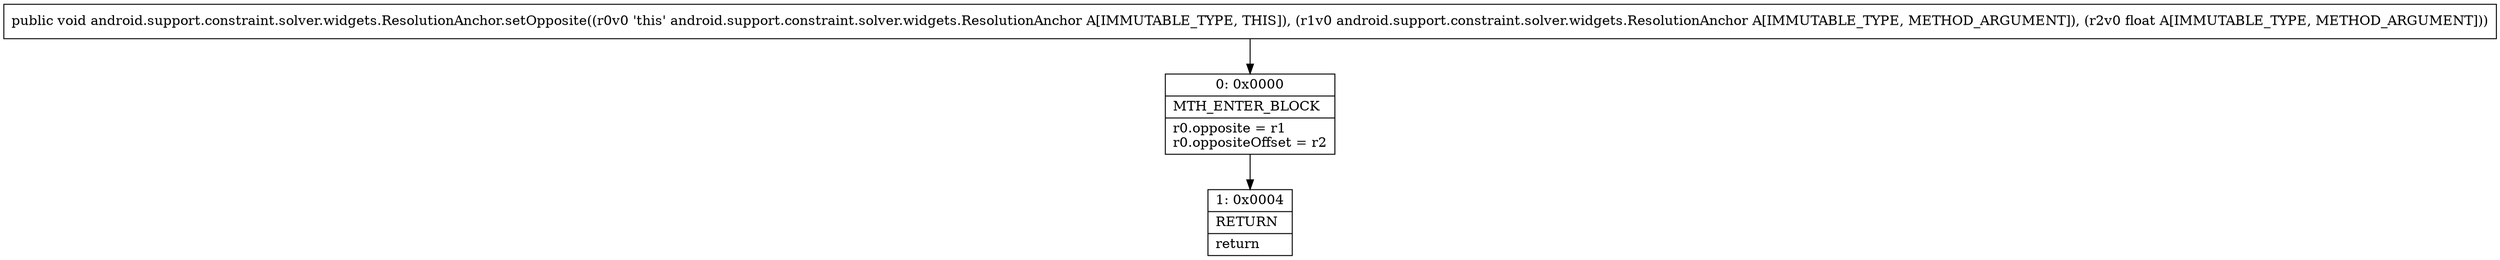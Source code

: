 digraph "CFG forandroid.support.constraint.solver.widgets.ResolutionAnchor.setOpposite(Landroid\/support\/constraint\/solver\/widgets\/ResolutionAnchor;F)V" {
Node_0 [shape=record,label="{0\:\ 0x0000|MTH_ENTER_BLOCK\l|r0.opposite = r1\lr0.oppositeOffset = r2\l}"];
Node_1 [shape=record,label="{1\:\ 0x0004|RETURN\l|return\l}"];
MethodNode[shape=record,label="{public void android.support.constraint.solver.widgets.ResolutionAnchor.setOpposite((r0v0 'this' android.support.constraint.solver.widgets.ResolutionAnchor A[IMMUTABLE_TYPE, THIS]), (r1v0 android.support.constraint.solver.widgets.ResolutionAnchor A[IMMUTABLE_TYPE, METHOD_ARGUMENT]), (r2v0 float A[IMMUTABLE_TYPE, METHOD_ARGUMENT])) }"];
MethodNode -> Node_0;
Node_0 -> Node_1;
}


